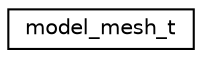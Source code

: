 digraph "Graphical Class Hierarchy"
{
 // INTERACTIVE_SVG=YES
  edge [fontname="Helvetica",fontsize="10",labelfontname="Helvetica",labelfontsize="10"];
  node [fontname="Helvetica",fontsize="10",shape=record];
  rankdir="LR";
  Node1 [label="model_mesh_t",height=0.2,width=0.4,color="black", fillcolor="white", style="filled",URL="$_world_8h.html#structmodel__mesh__t"];
}
